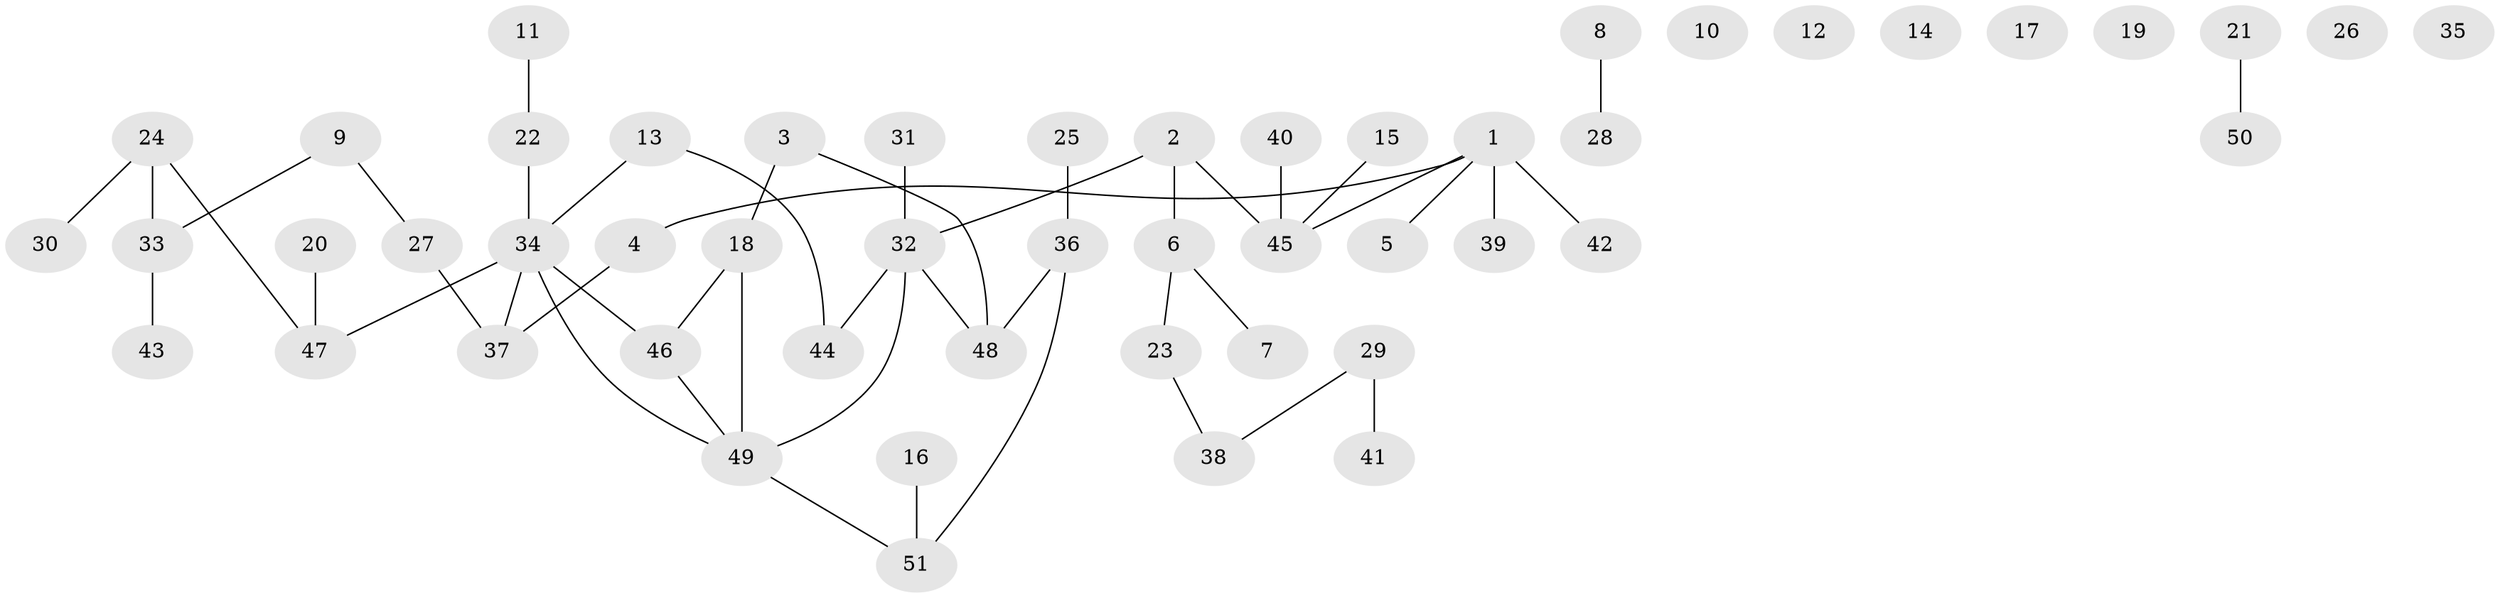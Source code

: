 // coarse degree distribution, {3: 0.29411764705882354, 2: 0.4117647058823529, 1: 0.23529411764705882, 5: 0.058823529411764705}
// Generated by graph-tools (version 1.1) at 2025/35/03/04/25 23:35:50]
// undirected, 51 vertices, 48 edges
graph export_dot {
  node [color=gray90,style=filled];
  1;
  2;
  3;
  4;
  5;
  6;
  7;
  8;
  9;
  10;
  11;
  12;
  13;
  14;
  15;
  16;
  17;
  18;
  19;
  20;
  21;
  22;
  23;
  24;
  25;
  26;
  27;
  28;
  29;
  30;
  31;
  32;
  33;
  34;
  35;
  36;
  37;
  38;
  39;
  40;
  41;
  42;
  43;
  44;
  45;
  46;
  47;
  48;
  49;
  50;
  51;
  1 -- 4;
  1 -- 5;
  1 -- 39;
  1 -- 42;
  1 -- 45;
  2 -- 6;
  2 -- 32;
  2 -- 45;
  3 -- 18;
  3 -- 48;
  4 -- 37;
  6 -- 7;
  6 -- 23;
  8 -- 28;
  9 -- 27;
  9 -- 33;
  11 -- 22;
  13 -- 34;
  13 -- 44;
  15 -- 45;
  16 -- 51;
  18 -- 46;
  18 -- 49;
  20 -- 47;
  21 -- 50;
  22 -- 34;
  23 -- 38;
  24 -- 30;
  24 -- 33;
  24 -- 47;
  25 -- 36;
  27 -- 37;
  29 -- 38;
  29 -- 41;
  31 -- 32;
  32 -- 44;
  32 -- 48;
  32 -- 49;
  33 -- 43;
  34 -- 37;
  34 -- 46;
  34 -- 47;
  34 -- 49;
  36 -- 48;
  36 -- 51;
  40 -- 45;
  46 -- 49;
  49 -- 51;
}

